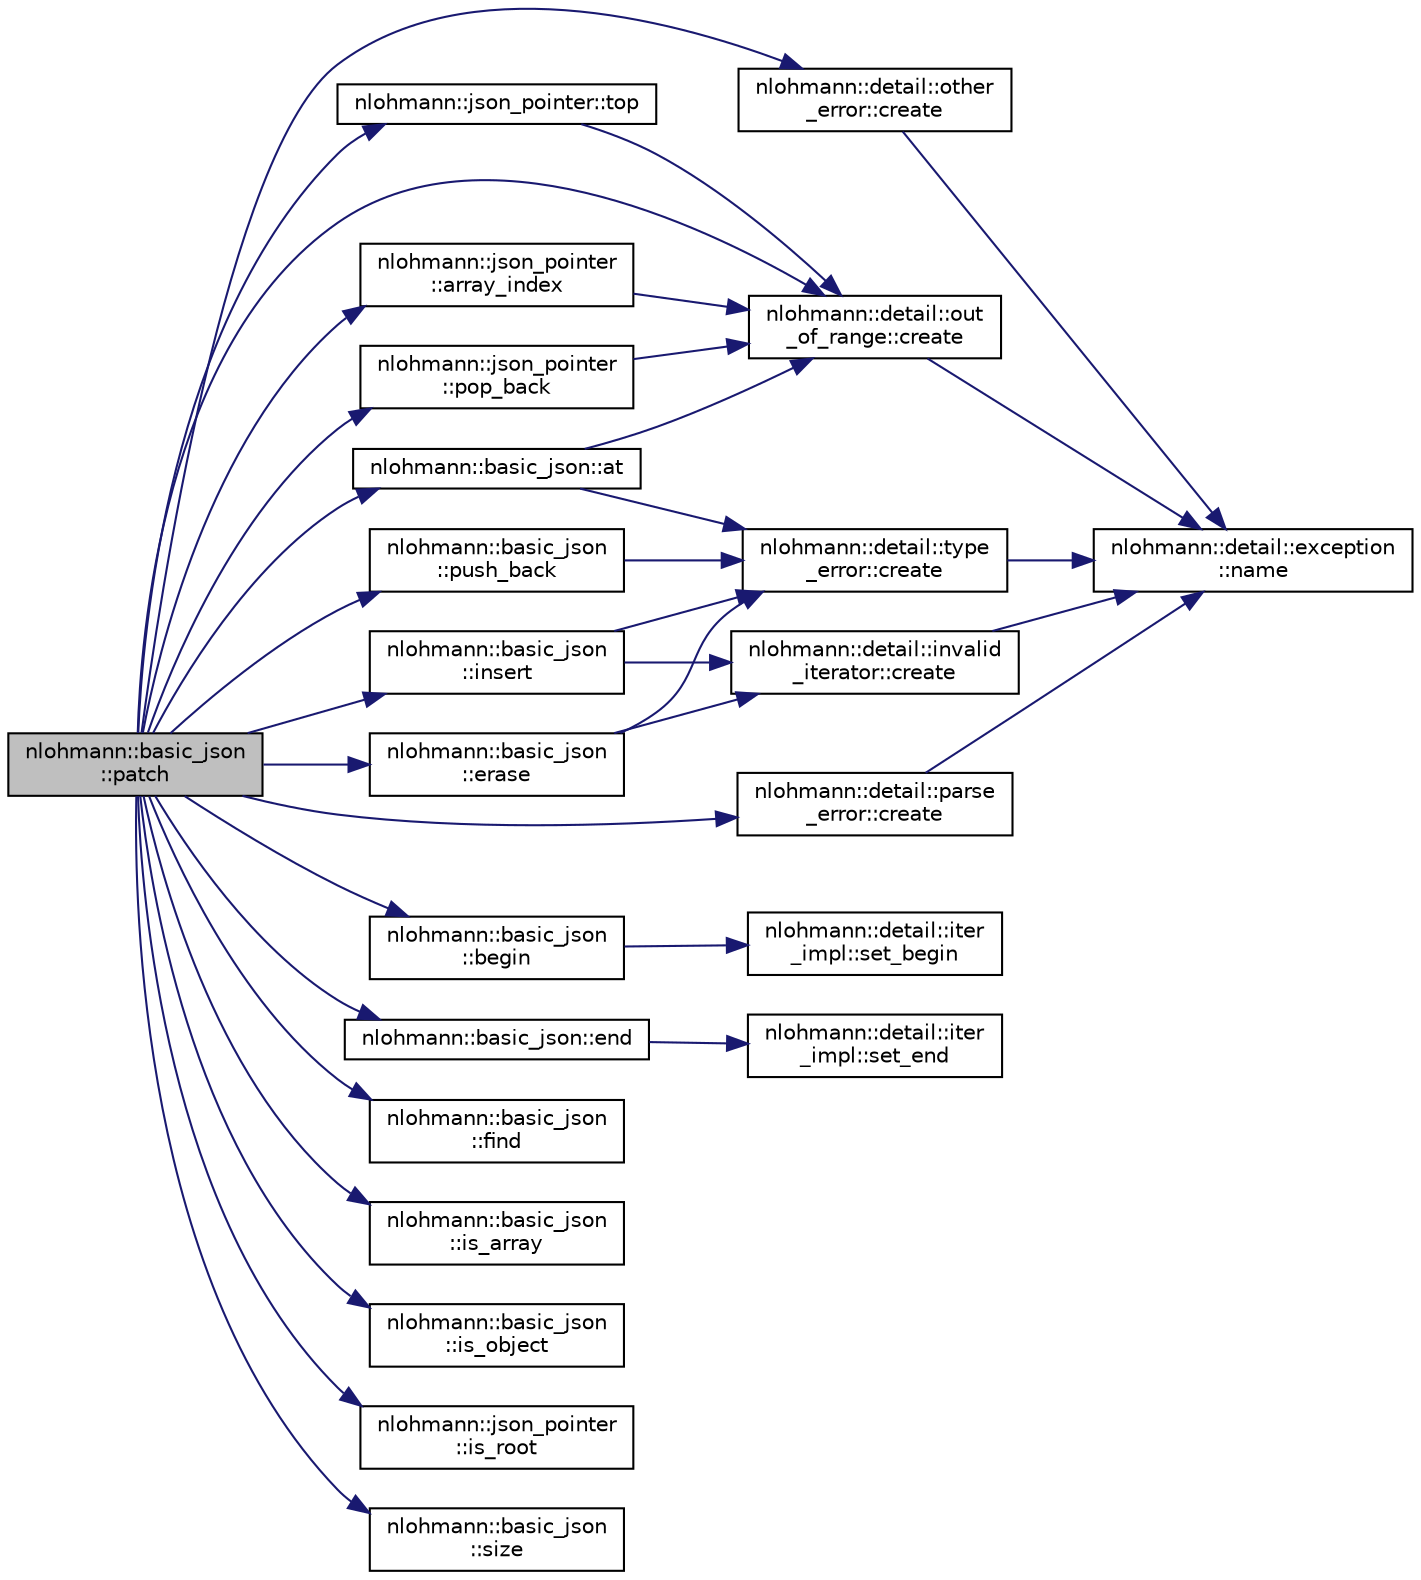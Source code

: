 digraph "nlohmann::basic_json::patch"
{
 // INTERACTIVE_SVG=YES
  edge [fontname="Helvetica",fontsize="10",labelfontname="Helvetica",labelfontsize="10"];
  node [fontname="Helvetica",fontsize="10",shape=record];
  rankdir="LR";
  Node427 [label="nlohmann::basic_json\l::patch",height=0.2,width=0.4,color="black", fillcolor="grey75", style="filled", fontcolor="black"];
  Node427 -> Node428 [color="midnightblue",fontsize="10",style="solid",fontname="Helvetica"];
  Node428 [label="nlohmann::json_pointer\l::array_index",height=0.2,width=0.4,color="black", fillcolor="white", style="filled",URL="$classnlohmann_1_1json__pointer.html#ac53f5b79dd91da78743c437832f57ce4"];
  Node428 -> Node429 [color="midnightblue",fontsize="10",style="solid",fontname="Helvetica"];
  Node429 [label="nlohmann::detail::out\l_of_range::create",height=0.2,width=0.4,color="black", fillcolor="white", style="filled",URL="$classnlohmann_1_1detail_1_1out__of__range.html#a3f6d82a6f967c4728a1ec735a7867073"];
  Node429 -> Node430 [color="midnightblue",fontsize="10",style="solid",fontname="Helvetica"];
  Node430 [label="nlohmann::detail::exception\l::name",height=0.2,width=0.4,color="black", fillcolor="white", style="filled",URL="$classnlohmann_1_1detail_1_1exception.html#abf41a7e9178356314082284e6cfea278"];
  Node427 -> Node431 [color="midnightblue",fontsize="10",style="solid",fontname="Helvetica"];
  Node431 [label="nlohmann::basic_json::at",height=0.2,width=0.4,color="black", fillcolor="white", style="filled",URL="$classnlohmann_1_1basic__json.html#a73ae333487310e3302135189ce8ff5d8",tooltip="access specified array element with bounds checking "];
  Node431 -> Node432 [color="midnightblue",fontsize="10",style="solid",fontname="Helvetica"];
  Node432 [label="nlohmann::detail::type\l_error::create",height=0.2,width=0.4,color="black", fillcolor="white", style="filled",URL="$classnlohmann_1_1detail_1_1type__error.html#aecc083aea4b698c33d042670ba50c10f"];
  Node432 -> Node430 [color="midnightblue",fontsize="10",style="solid",fontname="Helvetica"];
  Node431 -> Node429 [color="midnightblue",fontsize="10",style="solid",fontname="Helvetica"];
  Node427 -> Node433 [color="midnightblue",fontsize="10",style="solid",fontname="Helvetica"];
  Node433 [label="nlohmann::basic_json\l::begin",height=0.2,width=0.4,color="black", fillcolor="white", style="filled",URL="$classnlohmann_1_1basic__json.html#a0ff28dac23f2bdecee9564d07f51dcdc",tooltip="returns an iterator to the first element "];
  Node433 -> Node434 [color="midnightblue",fontsize="10",style="solid",fontname="Helvetica"];
  Node434 [label="nlohmann::detail::iter\l_impl::set_begin",height=0.2,width=0.4,color="black", fillcolor="white", style="filled",URL="$classnlohmann_1_1detail_1_1iter__impl.html#a5d5f92c7f6848814bc82cf7e4e541820",tooltip="set the iterator to the first value "];
  Node427 -> Node435 [color="midnightblue",fontsize="10",style="solid",fontname="Helvetica"];
  Node435 [label="nlohmann::detail::parse\l_error::create",height=0.2,width=0.4,color="black", fillcolor="white", style="filled",URL="$classnlohmann_1_1detail_1_1parse__error.html#a9fd60ad6bce80fd99686ad332faefd37",tooltip="create a parse error exception "];
  Node435 -> Node430 [color="midnightblue",fontsize="10",style="solid",fontname="Helvetica"];
  Node427 -> Node429 [color="midnightblue",fontsize="10",style="solid",fontname="Helvetica"];
  Node427 -> Node436 [color="midnightblue",fontsize="10",style="solid",fontname="Helvetica"];
  Node436 [label="nlohmann::detail::other\l_error::create",height=0.2,width=0.4,color="black", fillcolor="white", style="filled",URL="$classnlohmann_1_1detail_1_1other__error.html#a87e8ab894e8c85c0d97a0919782d3683"];
  Node436 -> Node430 [color="midnightblue",fontsize="10",style="solid",fontname="Helvetica"];
  Node427 -> Node437 [color="midnightblue",fontsize="10",style="solid",fontname="Helvetica"];
  Node437 [label="nlohmann::basic_json::end",height=0.2,width=0.4,color="black", fillcolor="white", style="filled",URL="$classnlohmann_1_1basic__json.html#a13e032a02a7fd8a93fdddc2fcbc4763c",tooltip="returns an iterator to one past the last element "];
  Node437 -> Node438 [color="midnightblue",fontsize="10",style="solid",fontname="Helvetica"];
  Node438 [label="nlohmann::detail::iter\l_impl::set_end",height=0.2,width=0.4,color="black", fillcolor="white", style="filled",URL="$classnlohmann_1_1detail_1_1iter__impl.html#a23e50ad4c13aa62d9ac7f60a123823ee",tooltip="set the iterator past the last value "];
  Node427 -> Node439 [color="midnightblue",fontsize="10",style="solid",fontname="Helvetica"];
  Node439 [label="nlohmann::basic_json\l::erase",height=0.2,width=0.4,color="black", fillcolor="white", style="filled",URL="$classnlohmann_1_1basic__json.html#a068a16e76be178e83da6a192916923ed",tooltip="remove element given an iterator "];
  Node439 -> Node440 [color="midnightblue",fontsize="10",style="solid",fontname="Helvetica"];
  Node440 [label="nlohmann::detail::invalid\l_iterator::create",height=0.2,width=0.4,color="black", fillcolor="white", style="filled",URL="$classnlohmann_1_1detail_1_1invalid__iterator.html#a4e849260a3caa1b288c7e619130c6c09"];
  Node440 -> Node430 [color="midnightblue",fontsize="10",style="solid",fontname="Helvetica"];
  Node439 -> Node432 [color="midnightblue",fontsize="10",style="solid",fontname="Helvetica"];
  Node427 -> Node441 [color="midnightblue",fontsize="10",style="solid",fontname="Helvetica"];
  Node441 [label="nlohmann::basic_json\l::find",height=0.2,width=0.4,color="black", fillcolor="white", style="filled",URL="$classnlohmann_1_1basic__json.html#a89eb3928f57903677051c80534be9cb1",tooltip="find an element in a JSON object "];
  Node427 -> Node442 [color="midnightblue",fontsize="10",style="solid",fontname="Helvetica"];
  Node442 [label="nlohmann::basic_json\l::insert",height=0.2,width=0.4,color="black", fillcolor="white", style="filled",URL="$classnlohmann_1_1basic__json.html#a0136728f5db69d4051c77b94307abd6c",tooltip="inserts element "];
  Node442 -> Node440 [color="midnightblue",fontsize="10",style="solid",fontname="Helvetica"];
  Node442 -> Node432 [color="midnightblue",fontsize="10",style="solid",fontname="Helvetica"];
  Node427 -> Node443 [color="midnightblue",fontsize="10",style="solid",fontname="Helvetica"];
  Node443 [label="nlohmann::basic_json\l::is_array",height=0.2,width=0.4,color="black", fillcolor="white", style="filled",URL="$classnlohmann_1_1basic__json.html#aef9ce5dd2381caee1f8ddcdb5bdd9c65",tooltip="return whether value is an array "];
  Node427 -> Node444 [color="midnightblue",fontsize="10",style="solid",fontname="Helvetica"];
  Node444 [label="nlohmann::basic_json\l::is_object",height=0.2,width=0.4,color="black", fillcolor="white", style="filled",URL="$classnlohmann_1_1basic__json.html#af8f511af124e82e4579f444b4175787c",tooltip="return whether value is an object "];
  Node427 -> Node445 [color="midnightblue",fontsize="10",style="solid",fontname="Helvetica"];
  Node445 [label="nlohmann::json_pointer\l::is_root",height=0.2,width=0.4,color="black", fillcolor="white", style="filled",URL="$classnlohmann_1_1json__pointer.html#aa7cd421aaccabea7ffcf953f7ff96362",tooltip="return whether pointer points to the root document "];
  Node427 -> Node446 [color="midnightblue",fontsize="10",style="solid",fontname="Helvetica"];
  Node446 [label="nlohmann::json_pointer\l::pop_back",height=0.2,width=0.4,color="black", fillcolor="white", style="filled",URL="$classnlohmann_1_1json__pointer.html#a4d523606a8b40cef73e976e61b6fd383",tooltip="remove and return last reference pointer "];
  Node446 -> Node429 [color="midnightblue",fontsize="10",style="solid",fontname="Helvetica"];
  Node427 -> Node447 [color="midnightblue",fontsize="10",style="solid",fontname="Helvetica"];
  Node447 [label="nlohmann::basic_json\l::push_back",height=0.2,width=0.4,color="black", fillcolor="white", style="filled",URL="$classnlohmann_1_1basic__json.html#ac8e523ddc8c2dd7e5d2daf0d49a9c0d7",tooltip="add an object to an array "];
  Node447 -> Node432 [color="midnightblue",fontsize="10",style="solid",fontname="Helvetica"];
  Node427 -> Node448 [color="midnightblue",fontsize="10",style="solid",fontname="Helvetica"];
  Node448 [label="nlohmann::basic_json\l::size",height=0.2,width=0.4,color="black", fillcolor="white", style="filled",URL="$classnlohmann_1_1basic__json.html#a25e27ad0c6d53c01871c5485e1f75b96",tooltip="returns the number of elements "];
  Node427 -> Node449 [color="midnightblue",fontsize="10",style="solid",fontname="Helvetica"];
  Node449 [label="nlohmann::json_pointer::top",height=0.2,width=0.4,color="black", fillcolor="white", style="filled",URL="$classnlohmann_1_1json__pointer.html#a00eff109d9a0091e42ada9b16b90c8d9"];
  Node449 -> Node429 [color="midnightblue",fontsize="10",style="solid",fontname="Helvetica"];
}
